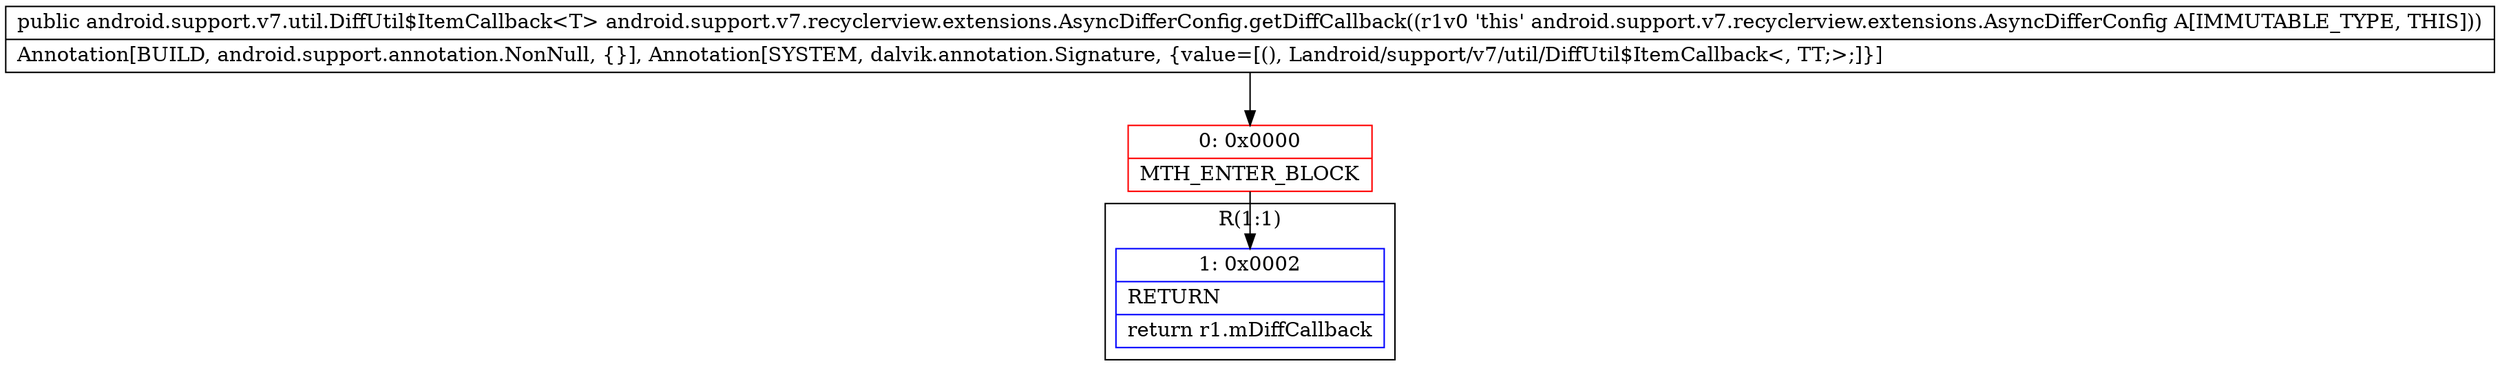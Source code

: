 digraph "CFG forandroid.support.v7.recyclerview.extensions.AsyncDifferConfig.getDiffCallback()Landroid\/support\/v7\/util\/DiffUtil$ItemCallback;" {
subgraph cluster_Region_1468121773 {
label = "R(1:1)";
node [shape=record,color=blue];
Node_1 [shape=record,label="{1\:\ 0x0002|RETURN\l|return r1.mDiffCallback\l}"];
}
Node_0 [shape=record,color=red,label="{0\:\ 0x0000|MTH_ENTER_BLOCK\l}"];
MethodNode[shape=record,label="{public android.support.v7.util.DiffUtil$ItemCallback\<T\> android.support.v7.recyclerview.extensions.AsyncDifferConfig.getDiffCallback((r1v0 'this' android.support.v7.recyclerview.extensions.AsyncDifferConfig A[IMMUTABLE_TYPE, THIS]))  | Annotation[BUILD, android.support.annotation.NonNull, \{\}], Annotation[SYSTEM, dalvik.annotation.Signature, \{value=[(), Landroid\/support\/v7\/util\/DiffUtil$ItemCallback\<, TT;\>;]\}]\l}"];
MethodNode -> Node_0;
Node_0 -> Node_1;
}

